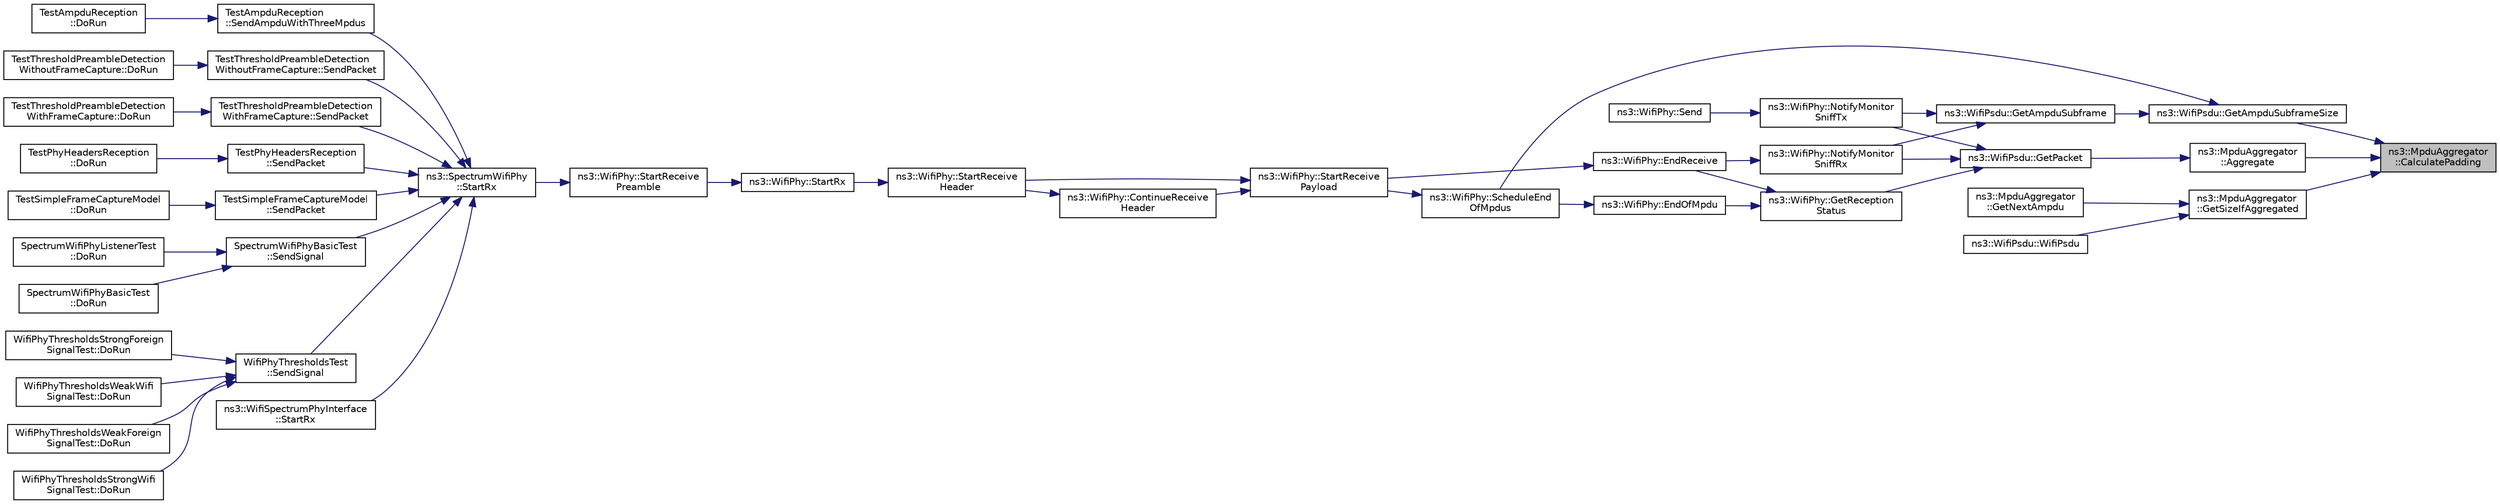 digraph "ns3::MpduAggregator::CalculatePadding"
{
 // LATEX_PDF_SIZE
  edge [fontname="Helvetica",fontsize="10",labelfontname="Helvetica",labelfontsize="10"];
  node [fontname="Helvetica",fontsize="10",shape=record];
  rankdir="RL";
  Node1 [label="ns3::MpduAggregator\l::CalculatePadding",height=0.2,width=0.4,color="black", fillcolor="grey75", style="filled", fontcolor="black",tooltip=" "];
  Node1 -> Node2 [dir="back",color="midnightblue",fontsize="10",style="solid",fontname="Helvetica"];
  Node2 [label="ns3::MpduAggregator\l::Aggregate",height=0.2,width=0.4,color="black", fillcolor="white", style="filled",URL="$classns3_1_1_mpdu_aggregator.html#a8e4e158ca23bbd3141f8c584dcb7a5dc",tooltip="Aggregate an MPDU to an A-MPDU."];
  Node2 -> Node3 [dir="back",color="midnightblue",fontsize="10",style="solid",fontname="Helvetica"];
  Node3 [label="ns3::WifiPsdu::GetPacket",height=0.2,width=0.4,color="black", fillcolor="white", style="filled",URL="$classns3_1_1_wifi_psdu.html#aee5f98fb36fec0f9a3d20ecc0214ace0",tooltip="Get the PSDU as a single packet."];
  Node3 -> Node4 [dir="back",color="midnightblue",fontsize="10",style="solid",fontname="Helvetica"];
  Node4 [label="ns3::WifiPhy::GetReception\lStatus",height=0.2,width=0.4,color="black", fillcolor="white", style="filled",URL="$classns3_1_1_wifi_phy.html#a7d1be3dc94b565164d0c2221058d0641",tooltip="Get the reception status for the provided MPDU and notify."];
  Node4 -> Node5 [dir="back",color="midnightblue",fontsize="10",style="solid",fontname="Helvetica"];
  Node5 [label="ns3::WifiPhy::EndOfMpdu",height=0.2,width=0.4,color="black", fillcolor="white", style="filled",URL="$classns3_1_1_wifi_phy.html#a691d8a123bd6041f4c1533102a2122ef",tooltip="The last symbol of an MPDU in an A-MPDU has arrived."];
  Node5 -> Node6 [dir="back",color="midnightblue",fontsize="10",style="solid",fontname="Helvetica"];
  Node6 [label="ns3::WifiPhy::ScheduleEnd\lOfMpdus",height=0.2,width=0.4,color="black", fillcolor="white", style="filled",URL="$classns3_1_1_wifi_phy.html#a2f2d338a875de35148a213a6bea1337d",tooltip="Schedule end of MPDUs events."];
  Node6 -> Node7 [dir="back",color="midnightblue",fontsize="10",style="solid",fontname="Helvetica"];
  Node7 [label="ns3::WifiPhy::StartReceive\lPayload",height=0.2,width=0.4,color="black", fillcolor="white", style="filled",URL="$classns3_1_1_wifi_phy.html#a613c3092a7f6f1dc2d815a4d2de989fa",tooltip="Start receiving the PSDU (i.e."];
  Node7 -> Node8 [dir="back",color="midnightblue",fontsize="10",style="solid",fontname="Helvetica"];
  Node8 [label="ns3::WifiPhy::ContinueReceive\lHeader",height=0.2,width=0.4,color="black", fillcolor="white", style="filled",URL="$classns3_1_1_wifi_phy.html#ac5c2d333cf5e8c1f33604ef1584486fe",tooltip="Continue receiving the PHY header of a PPDU (i.e."];
  Node8 -> Node9 [dir="back",color="midnightblue",fontsize="10",style="solid",fontname="Helvetica"];
  Node9 [label="ns3::WifiPhy::StartReceive\lHeader",height=0.2,width=0.4,color="black", fillcolor="white", style="filled",URL="$classns3_1_1_wifi_phy.html#aa7bcb29f6ad8b8280792fc83a25f8eac",tooltip="Start receiving the PHY header of a PPDU (i.e."];
  Node9 -> Node10 [dir="back",color="midnightblue",fontsize="10",style="solid",fontname="Helvetica"];
  Node10 [label="ns3::WifiPhy::StartRx",height=0.2,width=0.4,color="black", fillcolor="white", style="filled",URL="$classns3_1_1_wifi_phy.html#aa648c638c7142f2b3ab902b428710290",tooltip="Starting receiving the PPDU after having detected the medium is idle or after a reception switch."];
  Node10 -> Node11 [dir="back",color="midnightblue",fontsize="10",style="solid",fontname="Helvetica"];
  Node11 [label="ns3::WifiPhy::StartReceive\lPreamble",height=0.2,width=0.4,color="black", fillcolor="white", style="filled",URL="$classns3_1_1_wifi_phy.html#af931f42dfd80e57d56822a021b13f9a7",tooltip="Start receiving the PHY preamble of a PPDU (i.e."];
  Node11 -> Node12 [dir="back",color="midnightblue",fontsize="10",style="solid",fontname="Helvetica"];
  Node12 [label="ns3::SpectrumWifiPhy\l::StartRx",height=0.2,width=0.4,color="black", fillcolor="white", style="filled",URL="$classns3_1_1_spectrum_wifi_phy.html#aead1ebdbaf59361928cd6ffa7abc3161",tooltip="Input method for delivering a signal from the spectrum channel and low-level PHY interface to this Sp..."];
  Node12 -> Node13 [dir="back",color="midnightblue",fontsize="10",style="solid",fontname="Helvetica"];
  Node13 [label="TestAmpduReception\l::SendAmpduWithThreeMpdus",height=0.2,width=0.4,color="black", fillcolor="white", style="filled",URL="$class_test_ampdu_reception.html#a78da8669fb854461af9b5b26362d65f2",tooltip="Send A-MPDU with 3 MPDUs of different size (i-th MSDU will have 100 bytes more than (i-1)-th)."];
  Node13 -> Node14 [dir="back",color="midnightblue",fontsize="10",style="solid",fontname="Helvetica"];
  Node14 [label="TestAmpduReception\l::DoRun",height=0.2,width=0.4,color="black", fillcolor="white", style="filled",URL="$class_test_ampdu_reception.html#aeb4f6e9143c9d43d54a8ab413b667995",tooltip="Implementation to actually run this TestCase."];
  Node12 -> Node15 [dir="back",color="midnightblue",fontsize="10",style="solid",fontname="Helvetica"];
  Node15 [label="TestThresholdPreambleDetection\lWithoutFrameCapture::SendPacket",height=0.2,width=0.4,color="black", fillcolor="white", style="filled",URL="$class_test_threshold_preamble_detection_without_frame_capture.html#aaad8e18bfa83144a568b3f917815e154",tooltip="Send packet function."];
  Node15 -> Node16 [dir="back",color="midnightblue",fontsize="10",style="solid",fontname="Helvetica"];
  Node16 [label="TestThresholdPreambleDetection\lWithoutFrameCapture::DoRun",height=0.2,width=0.4,color="black", fillcolor="white", style="filled",URL="$class_test_threshold_preamble_detection_without_frame_capture.html#a5f449b4f3c59a0deab196e21f8b9e048",tooltip="Implementation to actually run this TestCase."];
  Node12 -> Node17 [dir="back",color="midnightblue",fontsize="10",style="solid",fontname="Helvetica"];
  Node17 [label="TestThresholdPreambleDetection\lWithFrameCapture::SendPacket",height=0.2,width=0.4,color="black", fillcolor="white", style="filled",URL="$class_test_threshold_preamble_detection_with_frame_capture.html#a3ee19053fa0ddcb5202c3350c010b79c",tooltip="Send packet function."];
  Node17 -> Node18 [dir="back",color="midnightblue",fontsize="10",style="solid",fontname="Helvetica"];
  Node18 [label="TestThresholdPreambleDetection\lWithFrameCapture::DoRun",height=0.2,width=0.4,color="black", fillcolor="white", style="filled",URL="$class_test_threshold_preamble_detection_with_frame_capture.html#a85e4669cc3f532b21e9d0b79190f63b6",tooltip="Implementation to actually run this TestCase."];
  Node12 -> Node19 [dir="back",color="midnightblue",fontsize="10",style="solid",fontname="Helvetica"];
  Node19 [label="TestPhyHeadersReception\l::SendPacket",height=0.2,width=0.4,color="black", fillcolor="white", style="filled",URL="$class_test_phy_headers_reception.html#a1298a9f1b235059ffafff8987a932625",tooltip="Send packet function."];
  Node19 -> Node20 [dir="back",color="midnightblue",fontsize="10",style="solid",fontname="Helvetica"];
  Node20 [label="TestPhyHeadersReception\l::DoRun",height=0.2,width=0.4,color="black", fillcolor="white", style="filled",URL="$class_test_phy_headers_reception.html#a85fbabbc3721c922867e878bd583cd90",tooltip="Implementation to actually run this TestCase."];
  Node12 -> Node21 [dir="back",color="midnightblue",fontsize="10",style="solid",fontname="Helvetica"];
  Node21 [label="TestSimpleFrameCaptureModel\l::SendPacket",height=0.2,width=0.4,color="black", fillcolor="white", style="filled",URL="$class_test_simple_frame_capture_model.html#a348682089c1a86a816801e848b9ed347",tooltip="Send packet function."];
  Node21 -> Node22 [dir="back",color="midnightblue",fontsize="10",style="solid",fontname="Helvetica"];
  Node22 [label="TestSimpleFrameCaptureModel\l::DoRun",height=0.2,width=0.4,color="black", fillcolor="white", style="filled",URL="$class_test_simple_frame_capture_model.html#a4ef1ad62ca9e24ceec8c53124fecedce",tooltip="Implementation to actually run this TestCase."];
  Node12 -> Node23 [dir="back",color="midnightblue",fontsize="10",style="solid",fontname="Helvetica"];
  Node23 [label="SpectrumWifiPhyBasicTest\l::SendSignal",height=0.2,width=0.4,color="black", fillcolor="white", style="filled",URL="$class_spectrum_wifi_phy_basic_test.html#a99a44e9e6abcf378592b2a2df06ba394",tooltip="Send signal function."];
  Node23 -> Node24 [dir="back",color="midnightblue",fontsize="10",style="solid",fontname="Helvetica"];
  Node24 [label="SpectrumWifiPhyBasicTest\l::DoRun",height=0.2,width=0.4,color="black", fillcolor="white", style="filled",URL="$class_spectrum_wifi_phy_basic_test.html#a99138864abfa358103ae2f202ce925e7",tooltip="Implementation to actually run this TestCase."];
  Node23 -> Node25 [dir="back",color="midnightblue",fontsize="10",style="solid",fontname="Helvetica"];
  Node25 [label="SpectrumWifiPhyListenerTest\l::DoRun",height=0.2,width=0.4,color="black", fillcolor="white", style="filled",URL="$class_spectrum_wifi_phy_listener_test.html#a357f2be95efbb227365e540b9031748b",tooltip="Implementation to actually run this TestCase."];
  Node12 -> Node26 [dir="back",color="midnightblue",fontsize="10",style="solid",fontname="Helvetica"];
  Node26 [label="WifiPhyThresholdsTest\l::SendSignal",height=0.2,width=0.4,color="black", fillcolor="white", style="filled",URL="$class_wifi_phy_thresholds_test.html#ad003bb55e9dd86b2e9d04c8dc660256d",tooltip="Send signal function."];
  Node26 -> Node27 [dir="back",color="midnightblue",fontsize="10",style="solid",fontname="Helvetica"];
  Node27 [label="WifiPhyThresholdsWeakWifi\lSignalTest::DoRun",height=0.2,width=0.4,color="black", fillcolor="white", style="filled",URL="$class_wifi_phy_thresholds_weak_wifi_signal_test.html#aa91cd1cb14ddf211bd151be62e7a72b4",tooltip="Implementation to actually run this TestCase."];
  Node26 -> Node28 [dir="back",color="midnightblue",fontsize="10",style="solid",fontname="Helvetica"];
  Node28 [label="WifiPhyThresholdsWeakForeign\lSignalTest::DoRun",height=0.2,width=0.4,color="black", fillcolor="white", style="filled",URL="$class_wifi_phy_thresholds_weak_foreign_signal_test.html#aad1875ee85a04d40060777e01b63a724",tooltip="Implementation to actually run this TestCase."];
  Node26 -> Node29 [dir="back",color="midnightblue",fontsize="10",style="solid",fontname="Helvetica"];
  Node29 [label="WifiPhyThresholdsStrongWifi\lSignalTest::DoRun",height=0.2,width=0.4,color="black", fillcolor="white", style="filled",URL="$class_wifi_phy_thresholds_strong_wifi_signal_test.html#aa5aaeb6bbcebe65d8c3558bfbdb20c31",tooltip="Implementation to actually run this TestCase."];
  Node26 -> Node30 [dir="back",color="midnightblue",fontsize="10",style="solid",fontname="Helvetica"];
  Node30 [label="WifiPhyThresholdsStrongForeign\lSignalTest::DoRun",height=0.2,width=0.4,color="black", fillcolor="white", style="filled",URL="$class_wifi_phy_thresholds_strong_foreign_signal_test.html#a38f75ac215fb95f0e367cb54373bedcd",tooltip="Implementation to actually run this TestCase."];
  Node12 -> Node31 [dir="back",color="midnightblue",fontsize="10",style="solid",fontname="Helvetica"];
  Node31 [label="ns3::WifiSpectrumPhyInterface\l::StartRx",height=0.2,width=0.4,color="black", fillcolor="white", style="filled",URL="$classns3_1_1_wifi_spectrum_phy_interface.html#a30e2efbacd400ef27f4a0bfb501bf940",tooltip="Notify the SpectrumPhy instance of an incoming signal."];
  Node7 -> Node9 [dir="back",color="midnightblue",fontsize="10",style="solid",fontname="Helvetica"];
  Node4 -> Node32 [dir="back",color="midnightblue",fontsize="10",style="solid",fontname="Helvetica"];
  Node32 [label="ns3::WifiPhy::EndReceive",height=0.2,width=0.4,color="black", fillcolor="white", style="filled",URL="$classns3_1_1_wifi_phy.html#a0528e5f0ded822ff3df47b5146cb0484",tooltip="The last symbol of the PPDU has arrived."];
  Node32 -> Node7 [dir="back",color="midnightblue",fontsize="10",style="solid",fontname="Helvetica"];
  Node3 -> Node33 [dir="back",color="midnightblue",fontsize="10",style="solid",fontname="Helvetica"];
  Node33 [label="ns3::WifiPhy::NotifyMonitor\lSniffRx",height=0.2,width=0.4,color="black", fillcolor="white", style="filled",URL="$classns3_1_1_wifi_phy.html#ae0f8b64c4ab8ebd386a3be1d080c9c34",tooltip="Public method used to fire a MonitorSniffer trace for a wifi PSDU being received."];
  Node33 -> Node32 [dir="back",color="midnightblue",fontsize="10",style="solid",fontname="Helvetica"];
  Node3 -> Node34 [dir="back",color="midnightblue",fontsize="10",style="solid",fontname="Helvetica"];
  Node34 [label="ns3::WifiPhy::NotifyMonitor\lSniffTx",height=0.2,width=0.4,color="black", fillcolor="white", style="filled",URL="$classns3_1_1_wifi_phy.html#a875fdc99a5b0fdbf5881da83f6dc46b5",tooltip="Public method used to fire a MonitorSniffer trace for a wifi PSDU being transmitted."];
  Node34 -> Node35 [dir="back",color="midnightblue",fontsize="10",style="solid",fontname="Helvetica"];
  Node35 [label="ns3::WifiPhy::Send",height=0.2,width=0.4,color="black", fillcolor="white", style="filled",URL="$classns3_1_1_wifi_phy.html#ae2f35b3d040230efc25a13d51a6a141f",tooltip=" "];
  Node1 -> Node36 [dir="back",color="midnightblue",fontsize="10",style="solid",fontname="Helvetica"];
  Node36 [label="ns3::WifiPsdu::GetAmpduSubframeSize",height=0.2,width=0.4,color="black", fillcolor="white", style="filled",URL="$classns3_1_1_wifi_psdu.html#a88bfc15d3aacf4408094419354017cb6",tooltip="Return the size of the i-th A-MPDU subframe."];
  Node36 -> Node37 [dir="back",color="midnightblue",fontsize="10",style="solid",fontname="Helvetica"];
  Node37 [label="ns3::WifiPsdu::GetAmpduSubframe",height=0.2,width=0.4,color="black", fillcolor="white", style="filled",URL="$classns3_1_1_wifi_psdu.html#a5613df833c8652c3be93192a06b516e6",tooltip="Get a copy of the i-th A-MPDU subframe (includes subframe header, MPDU, and possibly padding)"];
  Node37 -> Node33 [dir="back",color="midnightblue",fontsize="10",style="solid",fontname="Helvetica"];
  Node37 -> Node34 [dir="back",color="midnightblue",fontsize="10",style="solid",fontname="Helvetica"];
  Node36 -> Node6 [dir="back",color="midnightblue",fontsize="10",style="solid",fontname="Helvetica"];
  Node1 -> Node38 [dir="back",color="midnightblue",fontsize="10",style="solid",fontname="Helvetica"];
  Node38 [label="ns3::MpduAggregator\l::GetSizeIfAggregated",height=0.2,width=0.4,color="black", fillcolor="white", style="filled",URL="$classns3_1_1_mpdu_aggregator.html#ad3bd9b56e3183cd666c4831a6803ff96",tooltip="Compute the size of the A-MPDU resulting from the aggregation of an MPDU of size mpduSize and an A-MP..."];
  Node38 -> Node39 [dir="back",color="midnightblue",fontsize="10",style="solid",fontname="Helvetica"];
  Node39 [label="ns3::WifiPsdu::WifiPsdu",height=0.2,width=0.4,color="black", fillcolor="white", style="filled",URL="$classns3_1_1_wifi_psdu.html#af4cedb676147cc4da9c5d1a030ad3a7f",tooltip="Create a PSDU storing an S-MPDU or A-MPDU."];
  Node38 -> Node40 [dir="back",color="midnightblue",fontsize="10",style="solid",fontname="Helvetica"];
  Node40 [label="ns3::MpduAggregator\l::GetNextAmpdu",height=0.2,width=0.4,color="black", fillcolor="white", style="filled",URL="$classns3_1_1_mpdu_aggregator.html#abe47e62b7e26e62857688bf2a1bf537b",tooltip="Attempt to aggregate other MPDUs to the given MPDU, while meeting the following constraints:"];
}

